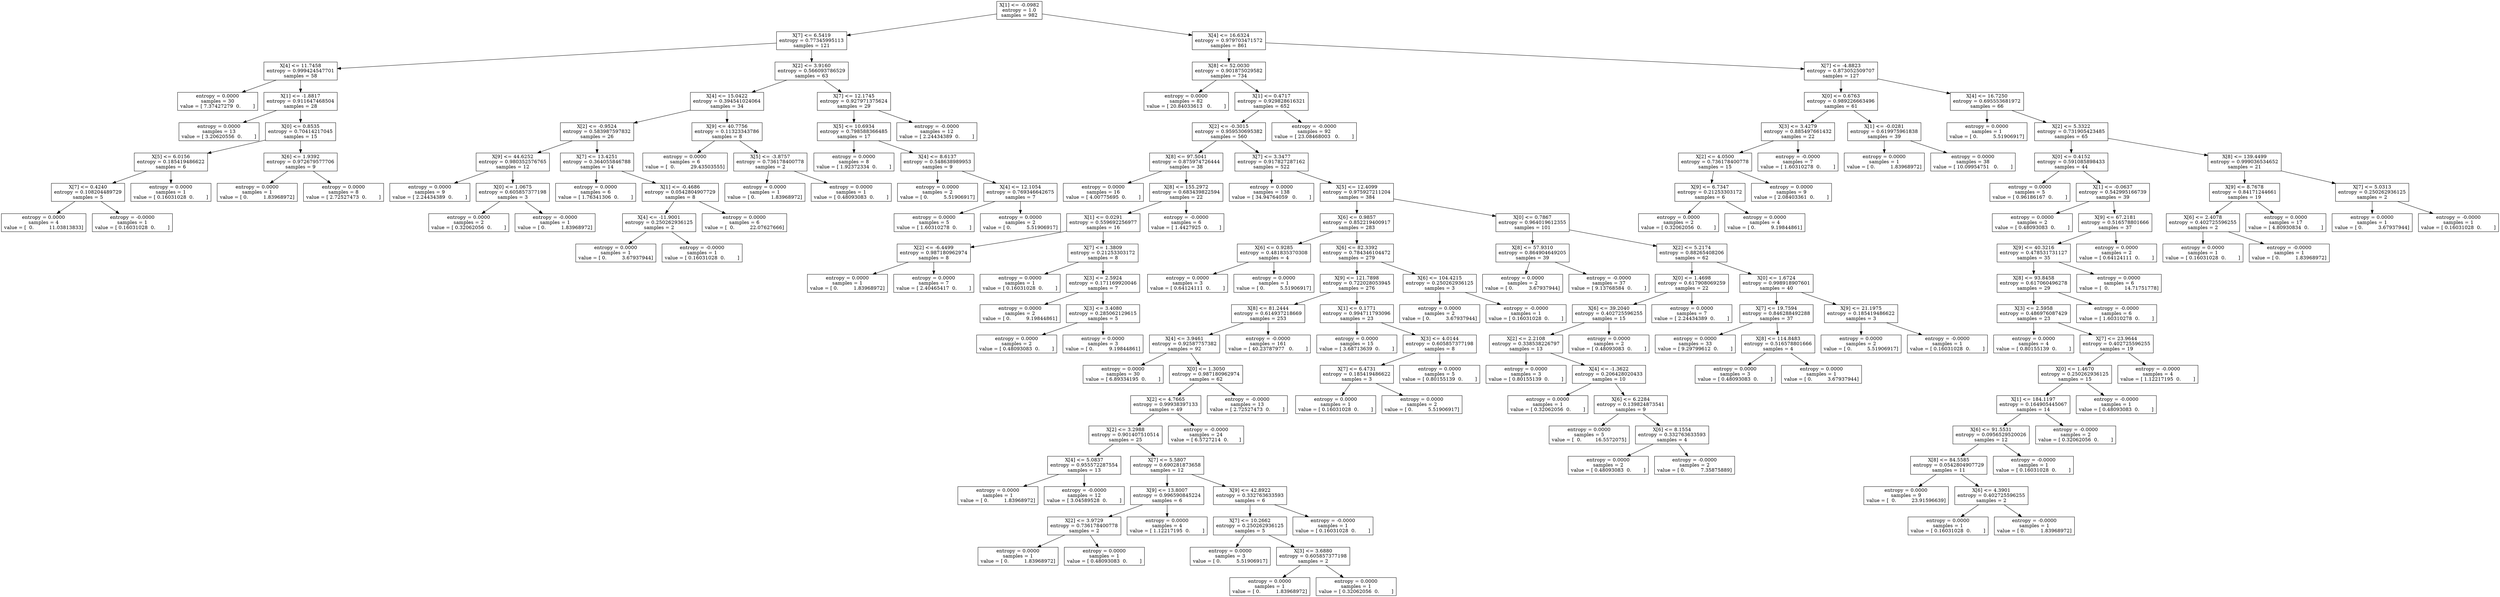 digraph Tree {
0 [label="X[1] <= -0.0982\nentropy = 1.0\nsamples = 982", shape="box"] ;
1 [label="X[7] <= 6.5419\nentropy = 0.77345995113\nsamples = 121", shape="box"] ;
0 -> 1 ;
2 [label="X[4] <= 11.7458\nentropy = 0.999424547701\nsamples = 58", shape="box"] ;
1 -> 2 ;
3 [label="entropy = 0.0000\nsamples = 30\nvalue = [ 7.37427279  0.        ]", shape="box"] ;
2 -> 3 ;
4 [label="X[1] <= -1.8817\nentropy = 0.911647468504\nsamples = 28", shape="box"] ;
2 -> 4 ;
5 [label="entropy = 0.0000\nsamples = 13\nvalue = [ 3.20620556  0.        ]", shape="box"] ;
4 -> 5 ;
6 [label="X[0] <= 0.8535\nentropy = 0.70414217045\nsamples = 15", shape="box"] ;
4 -> 6 ;
7 [label="X[5] <= 6.0156\nentropy = 0.185419486622\nsamples = 6", shape="box"] ;
6 -> 7 ;
8 [label="X[7] <= 0.4240\nentropy = 0.108204489729\nsamples = 5", shape="box"] ;
7 -> 8 ;
9 [label="entropy = 0.0000\nsamples = 4\nvalue = [  0.          11.03813833]", shape="box"] ;
8 -> 9 ;
10 [label="entropy = -0.0000\nsamples = 1\nvalue = [ 0.16031028  0.        ]", shape="box"] ;
8 -> 10 ;
11 [label="entropy = 0.0000\nsamples = 1\nvalue = [ 0.16031028  0.        ]", shape="box"] ;
7 -> 11 ;
12 [label="X[6] <= 1.9392\nentropy = 0.972679577706\nsamples = 9", shape="box"] ;
6 -> 12 ;
13 [label="entropy = 0.0000\nsamples = 1\nvalue = [ 0.          1.83968972]", shape="box"] ;
12 -> 13 ;
14 [label="entropy = 0.0000\nsamples = 8\nvalue = [ 2.72527473  0.        ]", shape="box"] ;
12 -> 14 ;
15 [label="X[2] <= 3.9160\nentropy = 0.566093786529\nsamples = 63", shape="box"] ;
1 -> 15 ;
16 [label="X[4] <= 15.0422\nentropy = 0.394541024064\nsamples = 34", shape="box"] ;
15 -> 16 ;
17 [label="X[2] <= -0.9524\nentropy = 0.583987597832\nsamples = 26", shape="box"] ;
16 -> 17 ;
18 [label="X[9] <= 44.6252\nentropy = 0.980352576765\nsamples = 12", shape="box"] ;
17 -> 18 ;
19 [label="entropy = 0.0000\nsamples = 9\nvalue = [ 2.24434389  0.        ]", shape="box"] ;
18 -> 19 ;
20 [label="X[0] <= 1.0675\nentropy = 0.605857377198\nsamples = 3", shape="box"] ;
18 -> 20 ;
21 [label="entropy = 0.0000\nsamples = 2\nvalue = [ 0.32062056  0.        ]", shape="box"] ;
20 -> 21 ;
22 [label="entropy = -0.0000\nsamples = 1\nvalue = [ 0.          1.83968972]", shape="box"] ;
20 -> 22 ;
23 [label="X[7] <= 13.4251\nentropy = 0.364055846788\nsamples = 14", shape="box"] ;
17 -> 23 ;
24 [label="entropy = 0.0000\nsamples = 6\nvalue = [ 1.76341306  0.        ]", shape="box"] ;
23 -> 24 ;
25 [label="X[1] <= -0.4686\nentropy = 0.0542804907729\nsamples = 8", shape="box"] ;
23 -> 25 ;
26 [label="X[4] <= -11.9001\nentropy = 0.250262936125\nsamples = 2", shape="box"] ;
25 -> 26 ;
27 [label="entropy = 0.0000\nsamples = 1\nvalue = [ 0.          3.67937944]", shape="box"] ;
26 -> 27 ;
28 [label="entropy = -0.0000\nsamples = 1\nvalue = [ 0.16031028  0.        ]", shape="box"] ;
26 -> 28 ;
29 [label="entropy = 0.0000\nsamples = 6\nvalue = [  0.          22.07627666]", shape="box"] ;
25 -> 29 ;
30 [label="X[9] <= 40.7756\nentropy = 0.11323343786\nsamples = 8", shape="box"] ;
16 -> 30 ;
31 [label="entropy = 0.0000\nsamples = 6\nvalue = [  0.          29.43503555]", shape="box"] ;
30 -> 31 ;
32 [label="X[5] <= -3.8757\nentropy = 0.736178400778\nsamples = 2", shape="box"] ;
30 -> 32 ;
33 [label="entropy = 0.0000\nsamples = 1\nvalue = [ 0.          1.83968972]", shape="box"] ;
32 -> 33 ;
34 [label="entropy = 0.0000\nsamples = 1\nvalue = [ 0.48093083  0.        ]", shape="box"] ;
32 -> 34 ;
35 [label="X[7] <= 12.1745\nentropy = 0.927971375624\nsamples = 29", shape="box"] ;
15 -> 35 ;
36 [label="X[5] <= 10.6934\nentropy = 0.798588366485\nsamples = 17", shape="box"] ;
35 -> 36 ;
37 [label="entropy = 0.0000\nsamples = 8\nvalue = [ 1.92372334  0.        ]", shape="box"] ;
36 -> 37 ;
38 [label="X[4] <= 8.6137\nentropy = 0.548638989953\nsamples = 9", shape="box"] ;
36 -> 38 ;
39 [label="entropy = 0.0000\nsamples = 2\nvalue = [ 0.          5.51906917]", shape="box"] ;
38 -> 39 ;
40 [label="X[4] <= 12.1054\nentropy = 0.769346642675\nsamples = 7", shape="box"] ;
38 -> 40 ;
41 [label="entropy = 0.0000\nsamples = 5\nvalue = [ 1.60310278  0.        ]", shape="box"] ;
40 -> 41 ;
42 [label="entropy = 0.0000\nsamples = 2\nvalue = [ 0.          5.51906917]", shape="box"] ;
40 -> 42 ;
43 [label="entropy = -0.0000\nsamples = 12\nvalue = [ 2.24434389  0.        ]", shape="box"] ;
35 -> 43 ;
44 [label="X[4] <= 16.6324\nentropy = 0.979703471572\nsamples = 861", shape="box"] ;
0 -> 44 ;
45 [label="X[8] <= 52.0030\nentropy = 0.901875029582\nsamples = 734", shape="box"] ;
44 -> 45 ;
46 [label="entropy = 0.0000\nsamples = 82\nvalue = [ 20.84033613   0.        ]", shape="box"] ;
45 -> 46 ;
47 [label="X[1] <= 0.4717\nentropy = 0.929828616321\nsamples = 652", shape="box"] ;
45 -> 47 ;
48 [label="X[2] <= -0.3015\nentropy = 0.959530695382\nsamples = 560", shape="box"] ;
47 -> 48 ;
49 [label="X[8] <= 97.5041\nentropy = 0.875974726444\nsamples = 38", shape="box"] ;
48 -> 49 ;
50 [label="entropy = 0.0000\nsamples = 16\nvalue = [ 4.00775695  0.        ]", shape="box"] ;
49 -> 50 ;
51 [label="X[8] <= 155.2972\nentropy = 0.683439822594\nsamples = 22", shape="box"] ;
49 -> 51 ;
52 [label="X[1] <= 0.0291\nentropy = 0.559692256977\nsamples = 16", shape="box"] ;
51 -> 52 ;
53 [label="X[2] <= -6.4499\nentropy = 0.987180962974\nsamples = 8", shape="box"] ;
52 -> 53 ;
54 [label="entropy = 0.0000\nsamples = 1\nvalue = [ 0.          1.83968972]", shape="box"] ;
53 -> 54 ;
55 [label="entropy = 0.0000\nsamples = 7\nvalue = [ 2.40465417  0.        ]", shape="box"] ;
53 -> 55 ;
56 [label="X[7] <= 1.3809\nentropy = 0.21253303172\nsamples = 8", shape="box"] ;
52 -> 56 ;
57 [label="entropy = 0.0000\nsamples = 1\nvalue = [ 0.16031028  0.        ]", shape="box"] ;
56 -> 57 ;
58 [label="X[3] <= 2.5924\nentropy = 0.171169920046\nsamples = 7", shape="box"] ;
56 -> 58 ;
59 [label="entropy = 0.0000\nsamples = 2\nvalue = [ 0.          9.19844861]", shape="box"] ;
58 -> 59 ;
60 [label="X[3] <= 3.4080\nentropy = 0.285062129615\nsamples = 5", shape="box"] ;
58 -> 60 ;
61 [label="entropy = 0.0000\nsamples = 2\nvalue = [ 0.48093083  0.        ]", shape="box"] ;
60 -> 61 ;
62 [label="entropy = 0.0000\nsamples = 3\nvalue = [ 0.          9.19844861]", shape="box"] ;
60 -> 62 ;
63 [label="entropy = -0.0000\nsamples = 6\nvalue = [ 1.4427925  0.       ]", shape="box"] ;
51 -> 63 ;
64 [label="X[7] <= 3.3477\nentropy = 0.917827287162\nsamples = 522", shape="box"] ;
48 -> 64 ;
65 [label="entropy = 0.0000\nsamples = 138\nvalue = [ 34.94764059   0.        ]", shape="box"] ;
64 -> 65 ;
66 [label="X[5] <= 12.4099\nentropy = 0.975927211204\nsamples = 384", shape="box"] ;
64 -> 66 ;
67 [label="X[6] <= 0.9857\nentropy = 0.852219400917\nsamples = 283", shape="box"] ;
66 -> 67 ;
68 [label="X[6] <= 0.9285\nentropy = 0.481835370308\nsamples = 4", shape="box"] ;
67 -> 68 ;
69 [label="entropy = 0.0000\nsamples = 3\nvalue = [ 0.64124111  0.        ]", shape="box"] ;
68 -> 69 ;
70 [label="entropy = 0.0000\nsamples = 1\nvalue = [ 0.          5.51906917]", shape="box"] ;
68 -> 70 ;
71 [label="X[6] <= 82.3392\nentropy = 0.784346104472\nsamples = 279", shape="box"] ;
67 -> 71 ;
72 [label="X[9] <= 121.7898\nentropy = 0.722028053945\nsamples = 276", shape="box"] ;
71 -> 72 ;
73 [label="X[8] <= 81.2444\nentropy = 0.614937218669\nsamples = 253", shape="box"] ;
72 -> 73 ;
74 [label="X[4] <= 3.9461\nentropy = 0.92587757382\nsamples = 92", shape="box"] ;
73 -> 74 ;
75 [label="entropy = 0.0000\nsamples = 30\nvalue = [ 6.89334195  0.        ]", shape="box"] ;
74 -> 75 ;
76 [label="X[0] <= 1.3050\nentropy = 0.987180962974\nsamples = 62", shape="box"] ;
74 -> 76 ;
77 [label="X[2] <= 4.7665\nentropy = 0.99938397133\nsamples = 49", shape="box"] ;
76 -> 77 ;
78 [label="X[2] <= 3.2988\nentropy = 0.901407510514\nsamples = 25", shape="box"] ;
77 -> 78 ;
79 [label="X[4] <= 5.0837\nentropy = 0.955572287554\nsamples = 13", shape="box"] ;
78 -> 79 ;
80 [label="entropy = 0.0000\nsamples = 1\nvalue = [ 0.          1.83968972]", shape="box"] ;
79 -> 80 ;
81 [label="entropy = -0.0000\nsamples = 12\nvalue = [ 3.04589528  0.        ]", shape="box"] ;
79 -> 81 ;
82 [label="X[7] <= 5.5807\nentropy = 0.690281873658\nsamples = 12", shape="box"] ;
78 -> 82 ;
83 [label="X[9] <= 13.8007\nentropy = 0.996590845224\nsamples = 6", shape="box"] ;
82 -> 83 ;
84 [label="X[2] <= 3.9729\nentropy = 0.736178400778\nsamples = 2", shape="box"] ;
83 -> 84 ;
85 [label="entropy = 0.0000\nsamples = 1\nvalue = [ 0.          1.83968972]", shape="box"] ;
84 -> 85 ;
86 [label="entropy = 0.0000\nsamples = 1\nvalue = [ 0.48093083  0.        ]", shape="box"] ;
84 -> 86 ;
87 [label="entropy = 0.0000\nsamples = 4\nvalue = [ 1.12217195  0.        ]", shape="box"] ;
83 -> 87 ;
88 [label="X[9] <= 42.8922\nentropy = 0.332763633593\nsamples = 6", shape="box"] ;
82 -> 88 ;
89 [label="X[7] <= 10.2662\nentropy = 0.250262936125\nsamples = 5", shape="box"] ;
88 -> 89 ;
90 [label="entropy = 0.0000\nsamples = 3\nvalue = [ 0.          5.51906917]", shape="box"] ;
89 -> 90 ;
91 [label="X[3] <= 3.6880\nentropy = 0.605857377198\nsamples = 2", shape="box"] ;
89 -> 91 ;
92 [label="entropy = 0.0000\nsamples = 1\nvalue = [ 0.          1.83968972]", shape="box"] ;
91 -> 92 ;
93 [label="entropy = 0.0000\nsamples = 1\nvalue = [ 0.32062056  0.        ]", shape="box"] ;
91 -> 93 ;
94 [label="entropy = -0.0000\nsamples = 1\nvalue = [ 0.16031028  0.        ]", shape="box"] ;
88 -> 94 ;
95 [label="entropy = -0.0000\nsamples = 24\nvalue = [ 6.5727214  0.       ]", shape="box"] ;
77 -> 95 ;
96 [label="entropy = -0.0000\nsamples = 13\nvalue = [ 2.72527473  0.        ]", shape="box"] ;
76 -> 96 ;
97 [label="entropy = -0.0000\nsamples = 161\nvalue = [ 40.23787977   0.        ]", shape="box"] ;
73 -> 97 ;
98 [label="X[1] <= 0.1771\nentropy = 0.994711793096\nsamples = 23", shape="box"] ;
72 -> 98 ;
99 [label="entropy = 0.0000\nsamples = 15\nvalue = [ 3.68713639  0.        ]", shape="box"] ;
98 -> 99 ;
100 [label="X[3] <= 4.0144\nentropy = 0.605857377198\nsamples = 8", shape="box"] ;
98 -> 100 ;
101 [label="X[7] <= 6.4731\nentropy = 0.185419486622\nsamples = 3", shape="box"] ;
100 -> 101 ;
102 [label="entropy = 0.0000\nsamples = 1\nvalue = [ 0.16031028  0.        ]", shape="box"] ;
101 -> 102 ;
103 [label="entropy = 0.0000\nsamples = 2\nvalue = [ 0.          5.51906917]", shape="box"] ;
101 -> 103 ;
104 [label="entropy = 0.0000\nsamples = 5\nvalue = [ 0.80155139  0.        ]", shape="box"] ;
100 -> 104 ;
105 [label="X[6] <= 104.4215\nentropy = 0.250262936125\nsamples = 3", shape="box"] ;
71 -> 105 ;
106 [label="entropy = 0.0000\nsamples = 2\nvalue = [ 0.          3.67937944]", shape="box"] ;
105 -> 106 ;
107 [label="entropy = -0.0000\nsamples = 1\nvalue = [ 0.16031028  0.        ]", shape="box"] ;
105 -> 107 ;
108 [label="X[0] <= 0.7867\nentropy = 0.964019612355\nsamples = 101", shape="box"] ;
66 -> 108 ;
109 [label="X[8] <= 57.9310\nentropy = 0.864904649205\nsamples = 39", shape="box"] ;
108 -> 109 ;
110 [label="entropy = 0.0000\nsamples = 2\nvalue = [ 0.          3.67937944]", shape="box"] ;
109 -> 110 ;
111 [label="entropy = -0.0000\nsamples = 37\nvalue = [ 9.13768584  0.        ]", shape="box"] ;
109 -> 111 ;
112 [label="X[2] <= 5.2174\nentropy = 0.88265408206\nsamples = 62", shape="box"] ;
108 -> 112 ;
113 [label="X[0] <= 1.4698\nentropy = 0.617908069259\nsamples = 22", shape="box"] ;
112 -> 113 ;
114 [label="X[6] <= 39.2040\nentropy = 0.402725596255\nsamples = 15", shape="box"] ;
113 -> 114 ;
115 [label="X[2] <= 2.2108\nentropy = 0.338538226797\nsamples = 13", shape="box"] ;
114 -> 115 ;
116 [label="entropy = 0.0000\nsamples = 3\nvalue = [ 0.80155139  0.        ]", shape="box"] ;
115 -> 116 ;
117 [label="X[4] <= -1.3622\nentropy = 0.206428020433\nsamples = 10", shape="box"] ;
115 -> 117 ;
118 [label="entropy = 0.0000\nsamples = 1\nvalue = [ 0.32062056  0.        ]", shape="box"] ;
117 -> 118 ;
119 [label="X[6] <= 6.2284\nentropy = 0.139824873541\nsamples = 9", shape="box"] ;
117 -> 119 ;
120 [label="entropy = 0.0000\nsamples = 5\nvalue = [  0.         16.5572075]", shape="box"] ;
119 -> 120 ;
121 [label="X[6] <= 8.1554\nentropy = 0.332763633593\nsamples = 4", shape="box"] ;
119 -> 121 ;
122 [label="entropy = 0.0000\nsamples = 2\nvalue = [ 0.48093083  0.        ]", shape="box"] ;
121 -> 122 ;
123 [label="entropy = -0.0000\nsamples = 2\nvalue = [ 0.          7.35875889]", shape="box"] ;
121 -> 123 ;
124 [label="entropy = 0.0000\nsamples = 2\nvalue = [ 0.48093083  0.        ]", shape="box"] ;
114 -> 124 ;
125 [label="entropy = 0.0000\nsamples = 7\nvalue = [ 2.24434389  0.        ]", shape="box"] ;
113 -> 125 ;
126 [label="X[0] <= 1.6724\nentropy = 0.998918907601\nsamples = 40", shape="box"] ;
112 -> 126 ;
127 [label="X[7] <= 19.7594\nentropy = 0.846288492288\nsamples = 37", shape="box"] ;
126 -> 127 ;
128 [label="entropy = 0.0000\nsamples = 33\nvalue = [ 9.29799612  0.        ]", shape="box"] ;
127 -> 128 ;
129 [label="X[8] <= 114.8483\nentropy = 0.516578801666\nsamples = 4", shape="box"] ;
127 -> 129 ;
130 [label="entropy = 0.0000\nsamples = 3\nvalue = [ 0.48093083  0.        ]", shape="box"] ;
129 -> 130 ;
131 [label="entropy = 0.0000\nsamples = 1\nvalue = [ 0.          3.67937944]", shape="box"] ;
129 -> 131 ;
132 [label="X[9] <= 21.1975\nentropy = 0.185419486622\nsamples = 3", shape="box"] ;
126 -> 132 ;
133 [label="entropy = 0.0000\nsamples = 2\nvalue = [ 0.          5.51906917]", shape="box"] ;
132 -> 133 ;
134 [label="entropy = -0.0000\nsamples = 1\nvalue = [ 0.16031028  0.        ]", shape="box"] ;
132 -> 134 ;
135 [label="entropy = -0.0000\nsamples = 92\nvalue = [ 23.08468003   0.        ]", shape="box"] ;
47 -> 135 ;
136 [label="X[7] <= -4.8823\nentropy = 0.873052509707\nsamples = 127", shape="box"] ;
44 -> 136 ;
137 [label="X[0] <= 0.6763\nentropy = 0.989226663496\nsamples = 61", shape="box"] ;
136 -> 137 ;
138 [label="X[3] <= 3.4279\nentropy = 0.885497661432\nsamples = 22", shape="box"] ;
137 -> 138 ;
139 [label="X[2] <= 4.0500\nentropy = 0.736178400778\nsamples = 15", shape="box"] ;
138 -> 139 ;
140 [label="X[9] <= 6.7347\nentropy = 0.21253303172\nsamples = 6", shape="box"] ;
139 -> 140 ;
141 [label="entropy = 0.0000\nsamples = 2\nvalue = [ 0.32062056  0.        ]", shape="box"] ;
140 -> 141 ;
142 [label="entropy = 0.0000\nsamples = 4\nvalue = [ 0.          9.19844861]", shape="box"] ;
140 -> 142 ;
143 [label="entropy = 0.0000\nsamples = 9\nvalue = [ 2.08403361  0.        ]", shape="box"] ;
139 -> 143 ;
144 [label="entropy = -0.0000\nsamples = 7\nvalue = [ 1.60310278  0.        ]", shape="box"] ;
138 -> 144 ;
145 [label="X[1] <= -0.0281\nentropy = 0.619975961838\nsamples = 39", shape="box"] ;
137 -> 145 ;
146 [label="entropy = 0.0000\nsamples = 1\nvalue = [ 0.          1.83968972]", shape="box"] ;
145 -> 146 ;
147 [label="entropy = 0.0000\nsamples = 38\nvalue = [ 10.09954751   0.        ]", shape="box"] ;
145 -> 147 ;
148 [label="X[4] <= 16.7250\nentropy = 0.695553681972\nsamples = 66", shape="box"] ;
136 -> 148 ;
149 [label="entropy = 0.0000\nsamples = 1\nvalue = [ 0.          5.51906917]", shape="box"] ;
148 -> 149 ;
150 [label="X[2] <= 5.3322\nentropy = 0.731905423485\nsamples = 65", shape="box"] ;
148 -> 150 ;
151 [label="X[0] <= 0.4152\nentropy = 0.591085898433\nsamples = 44", shape="box"] ;
150 -> 151 ;
152 [label="entropy = 0.0000\nsamples = 5\nvalue = [ 0.96186167  0.        ]", shape="box"] ;
151 -> 152 ;
153 [label="X[1] <= -0.0637\nentropy = 0.542995166739\nsamples = 39", shape="box"] ;
151 -> 153 ;
154 [label="entropy = 0.0000\nsamples = 2\nvalue = [ 0.48093083  0.        ]", shape="box"] ;
153 -> 154 ;
155 [label="X[9] <= 67.2181\nentropy = 0.516578801666\nsamples = 37", shape="box"] ;
153 -> 155 ;
156 [label="X[9] <= 40.3216\nentropy = 0.478531731127\nsamples = 35", shape="box"] ;
155 -> 156 ;
157 [label="X[8] <= 93.8458\nentropy = 0.617060496278\nsamples = 29", shape="box"] ;
156 -> 157 ;
158 [label="X[3] <= 2.5958\nentropy = 0.486976087429\nsamples = 23", shape="box"] ;
157 -> 158 ;
159 [label="entropy = 0.0000\nsamples = 4\nvalue = [ 0.80155139  0.        ]", shape="box"] ;
158 -> 159 ;
160 [label="X[7] <= 23.9644\nentropy = 0.402725596255\nsamples = 19", shape="box"] ;
158 -> 160 ;
161 [label="X[0] <= 1.4670\nentropy = 0.250262936125\nsamples = 15", shape="box"] ;
160 -> 161 ;
162 [label="X[1] <= 184.1197\nentropy = 0.164905445067\nsamples = 14", shape="box"] ;
161 -> 162 ;
163 [label="X[6] <= 91.5531\nentropy = 0.0956529520026\nsamples = 12", shape="box"] ;
162 -> 163 ;
164 [label="X[8] <= 84.5585\nentropy = 0.0542804907729\nsamples = 11", shape="box"] ;
163 -> 164 ;
165 [label="entropy = 0.0000\nsamples = 9\nvalue = [  0.          23.91596639]", shape="box"] ;
164 -> 165 ;
166 [label="X[6] <= 4.3901\nentropy = 0.402725596255\nsamples = 2", shape="box"] ;
164 -> 166 ;
167 [label="entropy = 0.0000\nsamples = 1\nvalue = [ 0.16031028  0.        ]", shape="box"] ;
166 -> 167 ;
168 [label="entropy = -0.0000\nsamples = 1\nvalue = [ 0.          1.83968972]", shape="box"] ;
166 -> 168 ;
169 [label="entropy = -0.0000\nsamples = 1\nvalue = [ 0.16031028  0.        ]", shape="box"] ;
163 -> 169 ;
170 [label="entropy = -0.0000\nsamples = 2\nvalue = [ 0.32062056  0.        ]", shape="box"] ;
162 -> 170 ;
171 [label="entropy = -0.0000\nsamples = 1\nvalue = [ 0.48093083  0.        ]", shape="box"] ;
161 -> 171 ;
172 [label="entropy = -0.0000\nsamples = 4\nvalue = [ 1.12217195  0.        ]", shape="box"] ;
160 -> 172 ;
173 [label="entropy = -0.0000\nsamples = 6\nvalue = [ 1.60310278  0.        ]", shape="box"] ;
157 -> 173 ;
174 [label="entropy = 0.0000\nsamples = 6\nvalue = [  0.          14.71751778]", shape="box"] ;
156 -> 174 ;
175 [label="entropy = 0.0000\nsamples = 2\nvalue = [ 0.64124111  0.        ]", shape="box"] ;
155 -> 175 ;
176 [label="X[8] <= 139.4499\nentropy = 0.999036534652\nsamples = 21", shape="box"] ;
150 -> 176 ;
177 [label="X[9] <= 8.7678\nentropy = 0.84171244661\nsamples = 19", shape="box"] ;
176 -> 177 ;
178 [label="X[6] <= 2.4078\nentropy = 0.402725596255\nsamples = 2", shape="box"] ;
177 -> 178 ;
179 [label="entropy = 0.0000\nsamples = 1\nvalue = [ 0.16031028  0.        ]", shape="box"] ;
178 -> 179 ;
180 [label="entropy = -0.0000\nsamples = 1\nvalue = [ 0.          1.83968972]", shape="box"] ;
178 -> 180 ;
181 [label="entropy = 0.0000\nsamples = 17\nvalue = [ 4.80930834  0.        ]", shape="box"] ;
177 -> 181 ;
182 [label="X[7] <= 5.0313\nentropy = 0.250262936125\nsamples = 2", shape="box"] ;
176 -> 182 ;
183 [label="entropy = 0.0000\nsamples = 1\nvalue = [ 0.          3.67937944]", shape="box"] ;
182 -> 183 ;
184 [label="entropy = -0.0000\nsamples = 1\nvalue = [ 0.16031028  0.        ]", shape="box"] ;
182 -> 184 ;
}